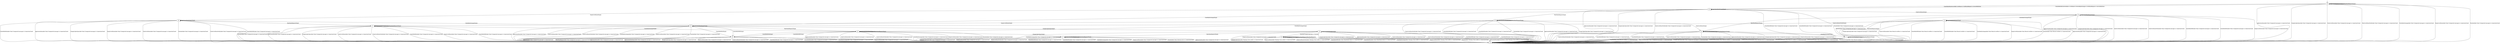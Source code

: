 digraph {
s9 [label="s9"]
s0 [label="s0"]
s1 [label="s1"]
s2 [label="s2"]
s3 [label="s3"]
s4 [label="s4"]
s5 [label="s5"]
s6 [label="s6"]
s7 [label="s7"]
s8 [label="s8"]
s10 [label="s10"]
s11 [label="s11"]
s12 [label="s12"]
s13 [label="s13"]
s14 [label="s14"]
s15 [label="s15"]
s9 -> s15 [label="ApplicationData/Alert Fatal (Unexpected message) & ConnectionClosed"];
s9 -> s9 [label="ApplicationDataEmpty/Empty"];
s9 -> s15 [label="ChangeCipherSpec/Alert Fatal (Unexpected message) & ConnectionClosed"];
s9 -> s15 [label="ClientCertificate/Alert Fatal (Unexpected message) & ConnectionClosed"];
s9 -> s15 [label="ClientCertificateVerify/Alert Fatal (Unexpected message) & ConnectionClosed"];
s9 -> s11 [label="ClientHelloDHE/ServerHello & Certificate & ServerKeyExchange & CertificateRequest & ServerHelloDone"];
s9 -> s11 [label="ClientHelloRSA/ServerHello Certificate & CertificateRequest & ServerHelloDone"];
s9 -> s15 [label="ClientKeyExchange/Alert Fatal (Unexpected message) & ConnectionClosed"];
s9 -> s15 [label="EmptyCertificate/Alert Fatal (Unexpected message) & ConnectionClosed"];
s9 -> s15 [label="Finished/Alert Fatal (Unexpected message) & ConnectionClosed"];
s9 -> s9 [label="HeartbeatRequest/Empty"];
s0 -> s15 [label="ApplicationData/Alert Fatal (Unexpected message) & ConnectionClosed"];
s0 -> s15 [label="ApplicationDataEmpty/Alert Fatal (Unexpected message) & ConnectionClosed"];
s0 -> s15 [label="ChangeCipherSpec/Alert Fatal (Unexpected message) & ConnectionClosed"];
s0 -> s15 [label="ClientCertificate/Alert Fatal (Unexpected message) & ConnectionClosed"];
s0 -> s15 [label="ClientCertificateVerify/Alert Fatal (Unexpected message) & ConnectionClosed"];
s0 -> s15 [label="ClientHelloDHE/Alert Fatal (Unexpected message) & ConnectionClosed"];
s0 -> s15 [label="ClientHelloRSA/Alert Fatal (Unexpected message) & ConnectionClosed"];
s0 -> s15 [label="ClientKeyExchange/Alert Fatal (Unexpected message) & ConnectionClosed"];
s0 -> s15 [label="EmptyCertificate/Alert Fatal (Unexpected message) & ConnectionClosed"];
s0 -> s15 [label="Finished/Alert Fatal (Unexpected message) & ConnectionClosed"];
s0 -> s15 [label="HeartbeatRequest/Alert Fatal (Unexpected message) & ConnectionClosed"];
s1 -> s15 [label="ApplicationData/Alert Fatal (Unexpected message) & ConnectionClosed"];
s1 -> s1 [label="ApplicationDataEmpty/Empty"];
s1 -> s15 [label="ChangeCipherSpec/Alert Fatal (Unexpected message) & ConnectionClosed"];
s1 -> s15 [label="ClientCertificate/Alert Fatal (Record overflow) & ConnectionClosed"];
s1 -> s15 [label="ClientCertificateVerify/Alert Fatal (Internal error) & ConnectionClosed"];
s1 -> s15 [label="ClientHelloDHE/Alert Fatal (Record overflow) & ConnectionClosed"];
s1 -> s15 [label="ClientHelloRSA/Alert Fatal (Record overflow) & ConnectionClosed"];
s1 -> s15 [label="ClientKeyExchange/Alert Fatal (Record overflow) & ConnectionClosed"];
s1 -> s15 [label="EmptyCertificate/Alert Fatal (Record overflow) & ConnectionClosed"];
s1 -> s15 [label="Finished/Alert Fatal (Record overflow) & ConnectionClosed"];
s1 -> s1 [label="HeartbeatRequest/Empty"];
s2 -> s15 [label="ApplicationData/Alert Fatal (Unexpected message) & ConnectionClosed"];
s2 -> s2 [label="ApplicationDataEmpty/Empty"];
s2 -> s15 [label="ChangeCipherSpec/Alert Fatal (Unexpected message) & ConnectionClosed"];
s2 -> s15 [label="ClientCertificate/Alert Fatal (Record overflow) & ConnectionClosed"];
s2 -> s13 [label="ClientCertificateVerify/Empty"];
s2 -> s15 [label="ClientHelloDHE/Alert Fatal (Record overflow) & ConnectionClosed"];
s2 -> s15 [label="ClientHelloRSA/Alert Fatal (Record overflow) & ConnectionClosed"];
s2 -> s15 [label="ClientKeyExchange/Alert Fatal (Record overflow) & ConnectionClosed"];
s2 -> s15 [label="EmptyCertificate/Alert Fatal (Record overflow) & ConnectionClosed"];
s2 -> s15 [label="Finished/Alert Fatal (Record overflow) & ConnectionClosed"];
s2 -> s1 [label="HeartbeatRequest/Empty"];
s3 -> s15 [label="ApplicationData/Alert Fatal (Unexpected message) & ConnectionClosed"];
s3 -> s3 [label="ApplicationDataEmpty/Empty"];
s3 -> s15 [label="ChangeCipherSpec/Alert Fatal (Unexpected message) & ConnectionClosed"];
s3 -> s15 [label="ClientCertificate/Alert Fatal (Unexpected message) & ConnectionClosed"];
s3 -> s15 [label="ClientCertificateVerify/Alert Fatal (Unexpected message) & ConnectionClosed"];
s3 -> s15 [label="ClientHelloDHE/Alert Fatal (Unexpected message) & ConnectionClosed"];
s3 -> s15 [label="ClientHelloRSA/Alert Fatal (Unexpected message) & ConnectionClosed"];
s3 -> s15 [label="ClientKeyExchange/Alert Fatal (Unexpected message) & ConnectionClosed"];
s3 -> s15 [label="EmptyCertificate/Alert Fatal (Unexpected message) & ConnectionClosed"];
s3 -> s15 [label="Finished/Alert Fatal (Internal error) & ConnectionClosed"];
s3 -> s3 [label="HeartbeatRequest/Empty"];
s4 -> s15 [label="ApplicationData/Alert Fatal (Unexpected message) & ConnectionClosed"];
s4 -> s4 [label="ApplicationDataEmpty/Empty"];
s4 -> s15 [label="ChangeCipherSpec/Alert Fatal (Unexpected message) & ConnectionClosed"];
s4 -> s15 [label="ClientCertificate/Alert Fatal (Unexpected message) & ConnectionClosed"];
s4 -> s15 [label="ClientCertificateVerify/Alert Fatal (Unexpected message) & ConnectionClosed"];
s4 -> s15 [label="ClientHelloDHE/Alert Fatal (Unexpected message) & ConnectionClosed"];
s4 -> s15 [label="ClientHelloRSA/Alert Fatal (Unexpected message) & ConnectionClosed"];
s4 -> s15 [label="ClientKeyExchange/Alert Fatal (Unexpected message) & ConnectionClosed"];
s4 -> s15 [label="EmptyCertificate/Alert Fatal (Unexpected message) & ConnectionClosed"];
s4 -> s14 [label="Finished/ChangeCipherSpec & Finished"];
s4 -> s3 [label="HeartbeatRequest/Empty"];
s5 -> s15 [label="ApplicationData/Alert Fatal (Unexpected message) & ConnectionClosed"];
s5 -> s5 [label="ApplicationDataEmpty/Empty"];
s5 -> s15 [label="ChangeCipherSpec/Alert Fatal (Unexpected message) & ConnectionClosed"];
s5 -> s15 [label="ClientCertificate/Alert Fatal (Unexpected message) & ConnectionClosed"];
s5 -> s15 [label="ClientCertificateVerify/Alert Fatal (Unexpected message) & ConnectionClosed"];
s5 -> s15 [label="ClientHelloDHE/Alert Fatal (Unexpected message) & ConnectionClosed"];
s5 -> s15 [label="ClientHelloRSA/Alert Fatal (Unexpected message) & ConnectionClosed"];
s5 -> s1 [label="ClientKeyExchange/Empty"];
s5 -> s15 [label="EmptyCertificate/Alert Fatal (Unexpected message) & ConnectionClosed"];
s5 -> s15 [label="Finished/Alert Fatal (Unexpected message) & ConnectionClosed"];
s5 -> s5 [label="HeartbeatRequest/Empty"];
s6 -> s15 [label="ApplicationData/Alert Fatal (Unexpected message) & ConnectionClosed"];
s6 -> s6 [label="ApplicationDataEmpty/Empty"];
s6 -> s15 [label="ChangeCipherSpec/Alert Fatal (Unexpected message) & ConnectionClosed"];
s6 -> s15 [label="ClientCertificate/Alert Fatal (Unexpected message) & ConnectionClosed"];
s6 -> s15 [label="ClientCertificateVerify/Alert Fatal (Unexpected message) & ConnectionClosed"];
s6 -> s15 [label="ClientHelloDHE/Alert Fatal (Unexpected message) & ConnectionClosed"];
s6 -> s15 [label="ClientHelloRSA/Alert Fatal (Unexpected message) & ConnectionClosed"];
s6 -> s2 [label="ClientKeyExchange/Empty"];
s6 -> s15 [label="EmptyCertificate/Alert Fatal (Unexpected message) & ConnectionClosed"];
s6 -> s15 [label="Finished/Alert Fatal (Unexpected message) & ConnectionClosed"];
s6 -> s5 [label="HeartbeatRequest/Empty"];
s7 -> s15 [label="ApplicationData/Alert Fatal (Unexpected message) & ConnectionClosed"];
s7 -> s7 [label="ApplicationDataEmpty/Empty"];
s7 -> s15 [label="ChangeCipherSpec/Alert Fatal (Unexpected message) & ConnectionClosed"];
s7 -> s15 [label="ClientCertificate/Alert Fatal (Unexpected message) & ConnectionClosed"];
s7 -> s15 [label="ClientCertificateVerify/Alert Fatal (Unexpected message) & ConnectionClosed"];
s7 -> s15 [label="ClientHelloDHE/Alert Fatal (Unexpected message) & ConnectionClosed"];
s7 -> s15 [label="ClientHelloRSA/Alert Fatal (Unexpected message) & ConnectionClosed"];
s7 -> s12 [label="ClientKeyExchange/Empty"];
s7 -> s15 [label="EmptyCertificate/Alert Fatal (Unexpected message) & ConnectionClosed"];
s7 -> s15 [label="Finished/Alert Fatal (Unexpected message) & ConnectionClosed"];
s7 -> s7 [label="HeartbeatRequest/Empty"];
s8 -> s15 [label="ApplicationData/Alert Fatal (Unexpected message) & ConnectionClosed"];
s8 -> s8 [label="ApplicationDataEmpty/Empty"];
s8 -> s15 [label="ChangeCipherSpec/Alert Fatal (Unexpected message) & ConnectionClosed"];
s8 -> s15 [label="ClientCertificate/Alert Fatal (Unexpected message) & ConnectionClosed"];
s8 -> s15 [label="ClientCertificateVerify/Alert Fatal (Unexpected message) & ConnectionClosed"];
s8 -> s15 [label="ClientHelloDHE/Alert Fatal (Unexpected message) & ConnectionClosed"];
s8 -> s15 [label="ClientHelloRSA/Alert Fatal (Unexpected message) & ConnectionClosed"];
s8 -> s13 [label="ClientKeyExchange/Empty"];
s8 -> s15 [label="EmptyCertificate/Alert Fatal (Unexpected message) & ConnectionClosed"];
s8 -> s15 [label="Finished/Alert Fatal (Unexpected message) & ConnectionClosed"];
s8 -> s7 [label="HeartbeatRequest/Empty"];
s10 -> s15 [label="ApplicationData/Alert Fatal (Unexpected message) & ConnectionClosed"];
s10 -> s10 [label="ApplicationDataEmpty/Empty"];
s10 -> s15 [label="ChangeCipherSpec/Alert Fatal (Unexpected message) & ConnectionClosed"];
s10 -> s5 [label="ClientCertificate/Empty"];
s10 -> s15 [label="ClientCertificateVerify/Alert Fatal (Unexpected message) & ConnectionClosed"];
s10 -> s15 [label="ClientHelloDHE/Alert Fatal (Unexpected message) & ConnectionClosed"];
s10 -> s15 [label="ClientHelloRSA/Alert Fatal (Unexpected message) & ConnectionClosed"];
s10 -> s12 [label="ClientKeyExchange/Empty"];
s10 -> s7 [label="EmptyCertificate/Empty"];
s10 -> s15 [label="Finished/Alert Fatal (Unexpected message) & ConnectionClosed"];
s10 -> s10 [label="HeartbeatRequest/Empty"];
s11 -> s15 [label="ApplicationData/Alert Fatal (Unexpected message) & ConnectionClosed"];
s11 -> s11 [label="ApplicationDataEmpty/Empty"];
s11 -> s15 [label="ChangeCipherSpec/Alert Fatal (Unexpected message) & ConnectionClosed"];
s11 -> s6 [label="ClientCertificate/Empty"];
s11 -> s15 [label="ClientCertificateVerify/Alert Fatal (Unexpected message) & ConnectionClosed"];
s11 -> s15 [label="ClientHelloDHE/Alert Fatal (Unexpected message) & ConnectionClosed"];
s11 -> s15 [label="ClientHelloRSA/Alert Fatal (Unexpected message) & ConnectionClosed"];
s11 -> s13 [label="ClientKeyExchange/Empty"];
s11 -> s8 [label="EmptyCertificate/Empty"];
s11 -> s15 [label="Finished/Alert Fatal (Unexpected message) & ConnectionClosed"];
s11 -> s10 [label="HeartbeatRequest/Empty"];
s12 -> s15 [label="ApplicationData/Alert Fatal (Unexpected message) & ConnectionClosed"];
s12 -> s12 [label="ApplicationDataEmpty/Empty"];
s12 -> s3 [label="ChangeCipherSpec/Empty"];
s12 -> s15 [label="ClientCertificate/Alert Fatal (Unexpected message) & ConnectionClosed"];
s12 -> s15 [label="ClientCertificateVerify/Alert Fatal (Unexpected message) & ConnectionClosed"];
s12 -> s0 [label="ClientHelloDHE/Empty"];
s12 -> s0 [label="ClientHelloRSA/Empty"];
s12 -> s15 [label="ClientKeyExchange/Alert Fatal (Unexpected message) & ConnectionClosed"];
s12 -> s15 [label="EmptyCertificate/Alert Fatal (Unexpected message) & ConnectionClosed"];
s12 -> s15 [label="Finished/Alert Fatal (Unexpected message) & ConnectionClosed"];
s12 -> s12 [label="HeartbeatRequest/Empty"];
s13 -> s15 [label="ApplicationData/Alert Fatal (Unexpected message) & ConnectionClosed"];
s13 -> s13 [label="ApplicationDataEmpty/Empty"];
s13 -> s4 [label="ChangeCipherSpec/Empty"];
s13 -> s15 [label="ClientCertificate/Alert Fatal (Unexpected message) & ConnectionClosed"];
s13 -> s15 [label="ClientCertificateVerify/Alert Fatal (Unexpected message) & ConnectionClosed"];
s13 -> s0 [label="ClientHelloDHE/Empty"];
s13 -> s0 [label="ClientHelloRSA/Empty"];
s13 -> s15 [label="ClientKeyExchange/Alert Fatal (Unexpected message) & ConnectionClosed"];
s13 -> s15 [label="EmptyCertificate/Alert Fatal (Unexpected message) & ConnectionClosed"];
s13 -> s15 [label="Finished/Alert Fatal (Unexpected message) & ConnectionClosed"];
s13 -> s12 [label="HeartbeatRequest/Empty"];
s14 -> s15 [label="ApplicationData/ApplicationData & Alert Warning (Close notify) & ConnectionClosed"];
s14 -> s14 [label="ApplicationDataEmpty/Empty"];
s14 -> s15 [label="ChangeCipherSpec/Alert Warning (Close notify) & ConnectionClosed"];
s14 -> s15 [label="ClientCertificate/Alert Warning (Close notify) & ConnectionClosed"];
s14 -> s15 [label="ClientCertificateVerify/Alert Warning (Close notify) & ConnectionClosed"];
s14 -> s15 [label="ClientHelloDHE/Alert Fatal (Handshake failure) & ConnectionClosed"];
s14 -> s15 [label="ClientHelloRSA/Alert Fatal (Handshake failure) & ConnectionClosed"];
s14 -> s15 [label="ClientKeyExchange/Alert Warning (Close notify) & ConnectionClosed"];
s14 -> s15 [label="EmptyCertificate/Alert Warning (Close notify) & ConnectionClosed"];
s14 -> s15 [label="Finished/Alert Warning (Close notify) & ConnectionClosed"];
s14 -> s14 [label="HeartbeatRequest/HeartbeatResponse"];
s15 -> s15 [label="ApplicationData/ConnectionClosed"];
s15 -> s15 [label="ApplicationDataEmpty/ConnectionClosed"];
s15 -> s15 [label="ChangeCipherSpec/ConnectionClosed"];
s15 -> s15 [label="ClientCertificate/ConnectionClosed"];
s15 -> s15 [label="ClientCertificateVerify/ConnectionClosed"];
s15 -> s15 [label="ClientHelloDHE/ConnectionClosed"];
s15 -> s15 [label="ClientHelloRSA/ConnectionClosed"];
s15 -> s15 [label="ClientKeyExchange/ConnectionClosed"];
s15 -> s15 [label="EmptyCertificate/ConnectionClosed"];
s15 -> s15 [label="Finished/ConnectionClosed"];
s15 -> s15 [label="HeartbeatRequest/ConnectionClosed"];

__start0 [label="" shape="none" width="0" height="0"];
__start0 -> s9;
}
